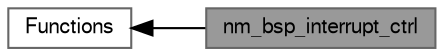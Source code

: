 digraph "nm_bsp_interrupt_ctrl"
{
 // LATEX_PDF_SIZE
  bgcolor="transparent";
  edge [fontname=FreeSans,fontsize=10,labelfontname=FreeSans,labelfontsize=10];
  node [fontname=FreeSans,fontsize=10,shape=box,height=0.2,width=0.4];
  rankdir=LR;
  Node2 [label="Functions",height=0.2,width=0.4,color="grey40", fillcolor="white", style="filled",URL="$group___b_s_p_a_p_i.html",tooltip="Lists the available BSP (Board Support Package) APIs."];
  Node1 [label="nm_bsp_interrupt_ctrl",height=0.2,width=0.4,color="gray40", fillcolor="grey60", style="filled", fontcolor="black",tooltip="Synchronous enable/disable of WINC to host interrupts."];
  Node2->Node1 [shape=plaintext, dir="back", style="solid"];
}
